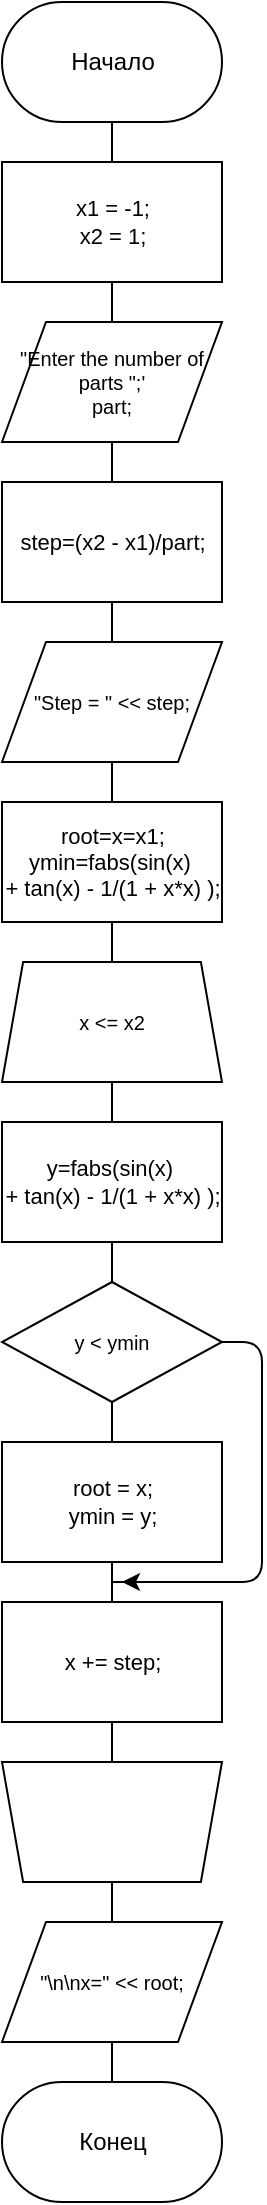 <mxfile version="12.0.2" type="device" pages="1"><diagram id="XmMqqwEsAUrMjWYBz0qO" name="Page-1"><mxGraphModel dx="679" dy="368" grid="1" gridSize="10" guides="1" tooltips="1" connect="1" arrows="1" fold="1" page="1" pageScale="1" pageWidth="827" pageHeight="1169" math="0" shadow="0"><root><mxCell id="0"/><mxCell id="1" parent="0"/><mxCell id="nPxgLCKHjOwIaCcSVspH-1" value="Начало" style="html=1;dashed=0;whitespace=wrap;shape=mxgraph.dfd.start" vertex="1" parent="1"><mxGeometry x="200" y="10" width="110" height="60" as="geometry"/></mxCell><mxCell id="nPxgLCKHjOwIaCcSVspH-5" value="x1 = -1;&lt;br&gt;x2 = 1;" style="html=1;dashed=0;whitespace=wrap;fontSize=11;" vertex="1" parent="1"><mxGeometry x="200" y="90" width="110" height="60" as="geometry"/></mxCell><mxCell id="nPxgLCKHjOwIaCcSVspH-7" value="" style="endArrow=none;html=1;fontSize=11;entryX=0.5;entryY=0.5;entryDx=0;entryDy=30;entryPerimeter=0;exitX=0.5;exitY=0;exitDx=0;exitDy=0;" edge="1" parent="1" source="nPxgLCKHjOwIaCcSVspH-5" target="nPxgLCKHjOwIaCcSVspH-1"><mxGeometry width="50" height="50" relative="1" as="geometry"><mxPoint x="90" y="150" as="sourcePoint"/><mxPoint x="140" y="100" as="targetPoint"/></mxGeometry></mxCell><mxCell id="nPxgLCKHjOwIaCcSVspH-8" value="&quot;Enter the number of parts &quot;;'&lt;br style=&quot;font-size: 10px;&quot;&gt;part;&lt;br style=&quot;font-size: 10px;&quot;&gt;" style="shape=parallelogram;perimeter=parallelogramPerimeter;whiteSpace=wrap;html=1;dashed=0;fontSize=10;" vertex="1" parent="1"><mxGeometry x="200" y="170" width="110" height="60" as="geometry"/></mxCell><mxCell id="nPxgLCKHjOwIaCcSVspH-9" value="" style="endArrow=none;html=1;fontSize=11;entryX=0.5;entryY=1;entryDx=0;entryDy=0;exitX=0.5;exitY=0;exitDx=0;exitDy=0;" edge="1" parent="1" source="nPxgLCKHjOwIaCcSVspH-8" target="nPxgLCKHjOwIaCcSVspH-5"><mxGeometry width="50" height="50" relative="1" as="geometry"><mxPoint x="140" y="220" as="sourcePoint"/><mxPoint x="190" y="170" as="targetPoint"/></mxGeometry></mxCell><mxCell id="nPxgLCKHjOwIaCcSVspH-10" value="step=(x2 - x1)/part;" style="html=1;dashed=0;whitespace=wrap;fontSize=11;" vertex="1" parent="1"><mxGeometry x="200" y="250" width="110" height="60" as="geometry"/></mxCell><mxCell id="nPxgLCKHjOwIaCcSVspH-11" value="" style="endArrow=none;html=1;fontSize=10;entryX=0.5;entryY=1;entryDx=0;entryDy=0;exitX=0.5;exitY=0;exitDx=0;exitDy=0;" edge="1" parent="1" source="nPxgLCKHjOwIaCcSVspH-10" target="nPxgLCKHjOwIaCcSVspH-8"><mxGeometry width="50" height="50" relative="1" as="geometry"><mxPoint x="200" y="380" as="sourcePoint"/><mxPoint x="250" y="330" as="targetPoint"/></mxGeometry></mxCell><mxCell id="nPxgLCKHjOwIaCcSVspH-13" value="&quot;Step = &quot; &amp;lt;&amp;lt; step;" style="shape=parallelogram;perimeter=parallelogramPerimeter;whiteSpace=wrap;html=1;dashed=0;fontSize=10;" vertex="1" parent="1"><mxGeometry x="200" y="330" width="110" height="60" as="geometry"/></mxCell><mxCell id="nPxgLCKHjOwIaCcSVspH-14" value="" style="endArrow=none;html=1;fontSize=10;entryX=0.5;entryY=1;entryDx=0;entryDy=0;exitX=0.5;exitY=0;exitDx=0;exitDy=0;" edge="1" parent="1" source="nPxgLCKHjOwIaCcSVspH-13" target="nPxgLCKHjOwIaCcSVspH-10"><mxGeometry width="50" height="50" relative="1" as="geometry"><mxPoint x="160" y="380" as="sourcePoint"/><mxPoint x="210" y="330" as="targetPoint"/></mxGeometry></mxCell><mxCell id="nPxgLCKHjOwIaCcSVspH-15" value="&lt;div&gt;root=x=x1;&lt;/div&gt;&lt;div&gt;ymin=fabs(sin(x)&amp;nbsp;&lt;/div&gt;&lt;div&gt;+ tan(x)&amp;nbsp;&lt;span&gt;- 1/(1 + x*x) );&lt;/span&gt;&lt;/div&gt;" style="html=1;dashed=0;whitespace=wrap;fontSize=11;" vertex="1" parent="1"><mxGeometry x="200" y="410" width="110" height="60" as="geometry"/></mxCell><mxCell id="nPxgLCKHjOwIaCcSVspH-16" value="" style="endArrow=none;html=1;fontSize=10;entryX=0.5;entryY=1;entryDx=0;entryDy=0;exitX=0.5;exitY=0;exitDx=0;exitDy=0;" edge="1" parent="1" source="nPxgLCKHjOwIaCcSVspH-15" target="nPxgLCKHjOwIaCcSVspH-13"><mxGeometry width="50" height="50" relative="1" as="geometry"><mxPoint x="130" y="480" as="sourcePoint"/><mxPoint x="180" y="430" as="targetPoint"/></mxGeometry></mxCell><mxCell id="nPxgLCKHjOwIaCcSVspH-19" value="x &amp;lt;= x2" style="shape=trapezoid;perimeter=trapezoidPerimeter;whiteSpace=wrap;html=1;fontSize=10;size=0.096;direction=east;rotation=0;" vertex="1" parent="1"><mxGeometry x="200" y="490" width="110" height="60" as="geometry"/></mxCell><mxCell id="nPxgLCKHjOwIaCcSVspH-20" value="" style="endArrow=none;html=1;fontSize=10;entryX=0.5;entryY=1;entryDx=0;entryDy=0;exitX=0.5;exitY=0;exitDx=0;exitDy=0;" edge="1" parent="1" source="nPxgLCKHjOwIaCcSVspH-19" target="nPxgLCKHjOwIaCcSVspH-15"><mxGeometry width="50" height="50" relative="1" as="geometry"><mxPoint x="120" y="530" as="sourcePoint"/><mxPoint x="170" y="480" as="targetPoint"/></mxGeometry></mxCell><mxCell id="nPxgLCKHjOwIaCcSVspH-21" value="&lt;div&gt;&lt;span&gt;y=fabs(sin(x)&amp;nbsp;&lt;/span&gt;&lt;br&gt;&lt;/div&gt;&lt;div&gt;+ tan(x)&amp;nbsp;&lt;span&gt;- 1/(1 + x*x) );&lt;/span&gt;&lt;/div&gt;" style="html=1;dashed=0;whitespace=wrap;fontSize=11;" vertex="1" parent="1"><mxGeometry x="200" y="570" width="110" height="60" as="geometry"/></mxCell><mxCell id="nPxgLCKHjOwIaCcSVspH-22" value="" style="endArrow=none;html=1;fontSize=10;entryX=0.5;entryY=1;entryDx=0;entryDy=0;exitX=0.5;exitY=0;exitDx=0;exitDy=0;" edge="1" parent="1" source="nPxgLCKHjOwIaCcSVspH-21" target="nPxgLCKHjOwIaCcSVspH-19"><mxGeometry width="50" height="50" relative="1" as="geometry"><mxPoint x="110" y="610" as="sourcePoint"/><mxPoint x="160" y="560" as="targetPoint"/></mxGeometry></mxCell><mxCell id="nPxgLCKHjOwIaCcSVspH-23" value="y &amp;lt; ymin" style="rhombus;whiteSpace=wrap;html=1;fontSize=10;" vertex="1" parent="1"><mxGeometry x="200" y="650" width="110" height="60" as="geometry"/></mxCell><mxCell id="nPxgLCKHjOwIaCcSVspH-24" value="" style="endArrow=none;html=1;fontSize=10;entryX=0.5;entryY=1;entryDx=0;entryDy=0;exitX=0.5;exitY=0;exitDx=0;exitDy=0;" edge="1" parent="1" source="nPxgLCKHjOwIaCcSVspH-23" target="nPxgLCKHjOwIaCcSVspH-21"><mxGeometry width="50" height="50" relative="1" as="geometry"><mxPoint x="150" y="690" as="sourcePoint"/><mxPoint x="200" y="640" as="targetPoint"/></mxGeometry></mxCell><mxCell id="nPxgLCKHjOwIaCcSVspH-25" value="&lt;div&gt;root = x;&lt;/div&gt;&lt;div&gt;&lt;span&gt;ymin = y;&lt;/span&gt;&lt;/div&gt;" style="html=1;dashed=0;whitespace=wrap;fontSize=11;" vertex="1" parent="1"><mxGeometry x="200" y="730" width="110" height="60" as="geometry"/></mxCell><mxCell id="nPxgLCKHjOwIaCcSVspH-26" value="" style="endArrow=none;html=1;fontSize=10;entryX=0.5;entryY=1;entryDx=0;entryDy=0;exitX=0.5;exitY=0;exitDx=0;exitDy=0;" edge="1" parent="1" source="nPxgLCKHjOwIaCcSVspH-25" target="nPxgLCKHjOwIaCcSVspH-23"><mxGeometry width="50" height="50" relative="1" as="geometry"><mxPoint x="120" y="770" as="sourcePoint"/><mxPoint x="170" y="720" as="targetPoint"/></mxGeometry></mxCell><mxCell id="nPxgLCKHjOwIaCcSVspH-29" value="" style="endArrow=none;html=1;fontSize=10;entryX=0.5;entryY=1;entryDx=0;entryDy=0;exitX=0.5;exitY=0;exitDx=0;exitDy=0;" edge="1" parent="1" target="nPxgLCKHjOwIaCcSVspH-25"><mxGeometry width="50" height="50" relative="1" as="geometry"><mxPoint x="255" y="810" as="sourcePoint"/><mxPoint x="170" y="820" as="targetPoint"/></mxGeometry></mxCell><mxCell id="nPxgLCKHjOwIaCcSVspH-30" value="x += step;" style="html=1;dashed=0;whitespace=wrap;fontSize=11;" vertex="1" parent="1"><mxGeometry x="200" y="810" width="110" height="60" as="geometry"/></mxCell><mxCell id="nPxgLCKHjOwIaCcSVspH-31" value="" style="endArrow=none;html=1;fontSize=10;edgeStyle=orthogonalEdgeStyle;entryX=1;entryY=0.5;entryDx=0;entryDy=0;" edge="1" parent="1" target="nPxgLCKHjOwIaCcSVspH-23"><mxGeometry width="50" height="50" relative="1" as="geometry"><mxPoint x="255" y="800" as="sourcePoint"/><mxPoint x="250" y="890" as="targetPoint"/><Array as="points"><mxPoint x="330" y="800"/><mxPoint x="330" y="680"/></Array></mxGeometry></mxCell><mxCell id="nPxgLCKHjOwIaCcSVspH-32" value="" style="endArrow=classic;html=1;fontSize=10;" edge="1" parent="1"><mxGeometry width="50" height="50" relative="1" as="geometry"><mxPoint x="320" y="800" as="sourcePoint"/><mxPoint x="260" y="800" as="targetPoint"/></mxGeometry></mxCell><mxCell id="nPxgLCKHjOwIaCcSVspH-33" value="" style="shape=trapezoid;perimeter=trapezoidPerimeter;whiteSpace=wrap;html=1;fontSize=10;size=0.096;direction=west;rotation=0;" vertex="1" parent="1"><mxGeometry x="200" y="890" width="110" height="60" as="geometry"/></mxCell><mxCell id="nPxgLCKHjOwIaCcSVspH-34" value="" style="endArrow=none;html=1;fontSize=10;entryX=0.5;entryY=1;entryDx=0;entryDy=0;exitX=0.5;exitY=1;exitDx=0;exitDy=0;" edge="1" parent="1" source="nPxgLCKHjOwIaCcSVspH-33" target="nPxgLCKHjOwIaCcSVspH-30"><mxGeometry width="50" height="50" relative="1" as="geometry"><mxPoint x="120" y="950" as="sourcePoint"/><mxPoint x="170" y="900" as="targetPoint"/></mxGeometry></mxCell><mxCell id="nPxgLCKHjOwIaCcSVspH-35" value="&quot;\n\nx=&quot; &amp;lt;&amp;lt; root;" style="shape=parallelogram;perimeter=parallelogramPerimeter;whiteSpace=wrap;html=1;dashed=0;fontSize=10;" vertex="1" parent="1"><mxGeometry x="200" y="970" width="110" height="60" as="geometry"/></mxCell><mxCell id="nPxgLCKHjOwIaCcSVspH-36" value="" style="endArrow=none;html=1;fontSize=10;entryX=0.5;entryY=0;entryDx=0;entryDy=0;exitX=0.5;exitY=0;exitDx=0;exitDy=0;" edge="1" parent="1" source="nPxgLCKHjOwIaCcSVspH-35" target="nPxgLCKHjOwIaCcSVspH-33"><mxGeometry width="50" height="50" relative="1" as="geometry"><mxPoint x="110" y="1030" as="sourcePoint"/><mxPoint x="160" y="980" as="targetPoint"/></mxGeometry></mxCell><mxCell id="nPxgLCKHjOwIaCcSVspH-38" value="Конец" style="html=1;dashed=0;whitespace=wrap;shape=mxgraph.dfd.start" vertex="1" parent="1"><mxGeometry x="200" y="1050" width="110" height="60" as="geometry"/></mxCell><mxCell id="nPxgLCKHjOwIaCcSVspH-39" value="" style="endArrow=none;html=1;fontSize=10;entryX=0.5;entryY=1;entryDx=0;entryDy=0;exitX=0.5;exitY=0.5;exitDx=0;exitDy=-30;exitPerimeter=0;" edge="1" parent="1" source="nPxgLCKHjOwIaCcSVspH-38" target="nPxgLCKHjOwIaCcSVspH-35"><mxGeometry width="50" height="50" relative="1" as="geometry"><mxPoint x="140" y="1110" as="sourcePoint"/><mxPoint x="190" y="1060" as="targetPoint"/></mxGeometry></mxCell></root></mxGraphModel></diagram></mxfile>